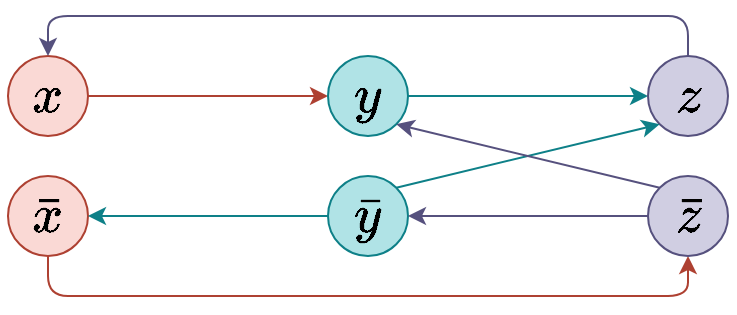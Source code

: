 <mxfile version="24.7.17">
  <diagram name="Pagina-1" id="MxI3Tjo6uBr8hgHuKqNQ">
    <mxGraphModel dx="676" dy="391" grid="1" gridSize="10" guides="1" tooltips="1" connect="1" arrows="1" fold="1" page="1" pageScale="1" pageWidth="827" pageHeight="1169" math="1" shadow="0">
      <root>
        <mxCell id="0" />
        <mxCell id="1" parent="0" />
        <mxCell id="ZXwB_dehdOLrY-nZqnuy-7" style="edgeStyle=orthogonalEdgeStyle;rounded=0;orthogonalLoop=1;jettySize=auto;html=1;entryX=0;entryY=0.5;entryDx=0;entryDy=0;fillColor=#fad9d5;strokeColor=#ae4132;" edge="1" parent="1" source="ZXwB_dehdOLrY-nZqnuy-1" target="ZXwB_dehdOLrY-nZqnuy-2">
          <mxGeometry relative="1" as="geometry" />
        </mxCell>
        <mxCell id="ZXwB_dehdOLrY-nZqnuy-1" value="\(x\)" style="ellipse;whiteSpace=wrap;html=1;aspect=fixed;fillColor=#fad9d5;fontSize=23;strokeColor=#ae4132;" vertex="1" parent="1">
          <mxGeometry x="240" y="300" width="40" height="40" as="geometry" />
        </mxCell>
        <mxCell id="ZXwB_dehdOLrY-nZqnuy-8" style="edgeStyle=orthogonalEdgeStyle;rounded=0;orthogonalLoop=1;jettySize=auto;html=1;entryX=0;entryY=0.5;entryDx=0;entryDy=0;fillColor=#b0e3e6;strokeColor=#0e8088;" edge="1" parent="1" source="ZXwB_dehdOLrY-nZqnuy-2" target="ZXwB_dehdOLrY-nZqnuy-3">
          <mxGeometry relative="1" as="geometry" />
        </mxCell>
        <mxCell id="ZXwB_dehdOLrY-nZqnuy-2" value="\(y\)" style="ellipse;whiteSpace=wrap;html=1;aspect=fixed;fillColor=#b0e3e6;fontSize=23;strokeColor=#0e8088;" vertex="1" parent="1">
          <mxGeometry x="400" y="300" width="40" height="40" as="geometry" />
        </mxCell>
        <mxCell id="ZXwB_dehdOLrY-nZqnuy-15" style="edgeStyle=orthogonalEdgeStyle;rounded=1;orthogonalLoop=1;jettySize=auto;html=1;entryX=0.5;entryY=0;entryDx=0;entryDy=0;fillColor=#d0cee2;strokeColor=#56517e;curved=0;" edge="1" parent="1" source="ZXwB_dehdOLrY-nZqnuy-3" target="ZXwB_dehdOLrY-nZqnuy-1">
          <mxGeometry relative="1" as="geometry">
            <Array as="points">
              <mxPoint x="580" y="280" />
              <mxPoint x="260" y="280" />
            </Array>
          </mxGeometry>
        </mxCell>
        <mxCell id="ZXwB_dehdOLrY-nZqnuy-3" value="\(z\)" style="ellipse;whiteSpace=wrap;html=1;aspect=fixed;fillColor=#d0cee2;fontSize=23;strokeColor=#56517e;" vertex="1" parent="1">
          <mxGeometry x="560" y="300" width="40" height="40" as="geometry" />
        </mxCell>
        <mxCell id="ZXwB_dehdOLrY-nZqnuy-10" style="edgeStyle=orthogonalEdgeStyle;rounded=1;orthogonalLoop=1;jettySize=auto;html=1;entryX=0.5;entryY=1;entryDx=0;entryDy=0;fillColor=#fad9d5;strokeColor=#ae4132;curved=0;" edge="1" parent="1" source="ZXwB_dehdOLrY-nZqnuy-4" target="ZXwB_dehdOLrY-nZqnuy-6">
          <mxGeometry relative="1" as="geometry">
            <Array as="points">
              <mxPoint x="260" y="420" />
              <mxPoint x="580" y="420" />
            </Array>
          </mxGeometry>
        </mxCell>
        <mxCell id="ZXwB_dehdOLrY-nZqnuy-4" value="\(\bar x\)" style="ellipse;whiteSpace=wrap;html=1;aspect=fixed;fillColor=#fad9d5;fontSize=23;strokeColor=#ae4132;" vertex="1" parent="1">
          <mxGeometry x="240" y="360" width="40" height="40" as="geometry" />
        </mxCell>
        <mxCell id="ZXwB_dehdOLrY-nZqnuy-13" style="edgeStyle=orthogonalEdgeStyle;rounded=0;orthogonalLoop=1;jettySize=auto;html=1;entryX=1;entryY=0.5;entryDx=0;entryDy=0;fillColor=#b0e3e6;strokeColor=#0e8088;" edge="1" parent="1" source="ZXwB_dehdOLrY-nZqnuy-5" target="ZXwB_dehdOLrY-nZqnuy-4">
          <mxGeometry relative="1" as="geometry" />
        </mxCell>
        <mxCell id="ZXwB_dehdOLrY-nZqnuy-5" value="\(\bar y\)" style="ellipse;whiteSpace=wrap;html=1;aspect=fixed;fillColor=#b0e3e6;fontSize=23;strokeColor=#0e8088;" vertex="1" parent="1">
          <mxGeometry x="400" y="360" width="40" height="40" as="geometry" />
        </mxCell>
        <mxCell id="ZXwB_dehdOLrY-nZqnuy-14" style="edgeStyle=orthogonalEdgeStyle;rounded=0;orthogonalLoop=1;jettySize=auto;html=1;fillColor=#d0cee2;strokeColor=#56517e;" edge="1" parent="1" source="ZXwB_dehdOLrY-nZqnuy-6">
          <mxGeometry relative="1" as="geometry">
            <mxPoint x="440" y="380" as="targetPoint" />
          </mxGeometry>
        </mxCell>
        <mxCell id="ZXwB_dehdOLrY-nZqnuy-6" value="\(\bar z\)" style="ellipse;whiteSpace=wrap;html=1;aspect=fixed;fillColor=#d0cee2;fontSize=23;strokeColor=#56517e;" vertex="1" parent="1">
          <mxGeometry x="560" y="360" width="40" height="40" as="geometry" />
        </mxCell>
        <mxCell id="ZXwB_dehdOLrY-nZqnuy-12" value="" style="endArrow=classic;html=1;rounded=0;exitX=1;exitY=0;exitDx=0;exitDy=0;entryX=0;entryY=1;entryDx=0;entryDy=0;fillColor=#b0e3e6;strokeColor=#0e8088;" edge="1" parent="1" source="ZXwB_dehdOLrY-nZqnuy-5" target="ZXwB_dehdOLrY-nZqnuy-3">
          <mxGeometry width="50" height="50" relative="1" as="geometry">
            <mxPoint x="450" y="370" as="sourcePoint" />
            <mxPoint x="500" y="320" as="targetPoint" />
          </mxGeometry>
        </mxCell>
        <mxCell id="ZXwB_dehdOLrY-nZqnuy-16" value="" style="endArrow=classic;html=1;rounded=0;exitX=0;exitY=0;exitDx=0;exitDy=0;entryX=1;entryY=1;entryDx=0;entryDy=0;fillColor=#d0cee2;strokeColor=#56517e;" edge="1" parent="1" source="ZXwB_dehdOLrY-nZqnuy-6" target="ZXwB_dehdOLrY-nZqnuy-2">
          <mxGeometry width="50" height="50" relative="1" as="geometry">
            <mxPoint x="444" y="376" as="sourcePoint" />
            <mxPoint x="576" y="324" as="targetPoint" />
          </mxGeometry>
        </mxCell>
      </root>
    </mxGraphModel>
  </diagram>
</mxfile>
